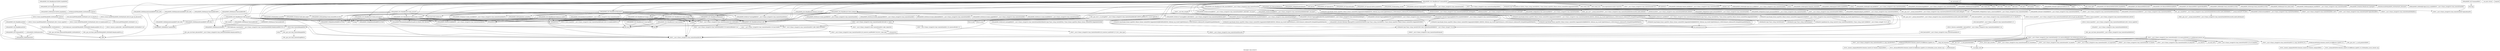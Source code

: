 digraph "Call graph: read_restart.ll" {
	label="Call graph: read_restart.ll";

	Node0x55d7a8149010 [shape=record,label="{_ZN9LAMMPS_NS11ReadRestartC2EPNS_6LAMMPSE}"];
	Node0x55d7a8149010 -> Node0x55d7a82a9650;
	Node0x55d7a80fdbf0 [shape=record,label="{_ZNK9__gnu_cxx17__normal_iteratorIPNSt7__cxx1112basic_stringIcSt11char_traitsIcESaIcEEESt6vectorIS6_SaIS6_EEEdeEv}"];
	Node0x55d7a82a9650 [shape=record,label="{_ZN9LAMMPS_NS7CommandC2EPNS_6LAMMPSE}"];
	Node0x55d7a82a9650 -> Node0x55d7a8294b00;
	Node0x55d7a81880d0 [shape=record,label="{_ZN9LAMMPS_NS11ReadRestart7commandEiPPc}"];
	Node0x55d7a81880d0 -> Node0x55d7a827de00;
	Node0x55d7a81880d0 -> Node0x55d7a825aa60;
	Node0x55d7a81880d0 -> Node0x55d7a808f260;
	Node0x55d7a81880d0 -> Node0x55d7a80dda50;
	Node0x55d7a81880d0 -> Node0x55d7a815e310;
	Node0x55d7a81880d0 -> Node0x55d7a80a6400;
	Node0x55d7a81880d0 -> Node0x55d7a8093ed0;
	Node0x55d7a81880d0 -> Node0x55d7a80dcbe0;
	Node0x55d7a81880d0 -> Node0x55d7a82b2b10;
	Node0x55d7a81880d0 -> Node0x55d7a808fe50;
	Node0x55d7a81880d0 -> Node0x55d7a80dc280;
	Node0x55d7a81880d0 -> Node0x55d7a80db4d0;
	Node0x55d7a81880d0 -> Node0x55d7a80db170;
	Node0x55d7a81880d0 -> Node0x55d7a80d8e80;
	Node0x55d7a81880d0 -> Node0x55d7a8132060;
	Node0x55d7a81880d0 -> Node0x55d7a80d84e0;
	Node0x55d7a81880d0 -> Node0x55d7a80c2720;
	Node0x55d7a81880d0 -> Node0x55d7a80d76b0;
	Node0x55d7a81880d0 -> Node0x55d7a80bff10;
	Node0x55d7a81880d0 -> Node0x55d7a82a6b20;
	Node0x55d7a81880d0 -> Node0x55d7a8091120;
	Node0x55d7a81880d0 -> Node0x55d7a80911a0;
	Node0x55d7a81880d0 -> Node0x55d7a80bf350;
	Node0x55d7a81880d0 -> Node0x55d7a80be4d0;
	Node0x55d7a81880d0 -> Node0x55d7a80d6a70;
	Node0x55d7a81880d0 -> Node0x55d7a80d57e0;
	Node0x55d7a81880d0 -> Node0x55d7a80d4b90;
	Node0x55d7a81880d0 -> Node0x55d7a80d35c0;
	Node0x55d7a81880d0 -> Node0x55d7a80d2cc0;
	Node0x55d7a81880d0 -> Node0x55d7a80d1ca0;
	Node0x55d7a81880d0 -> Node0x55d7a80d8bf0;
	Node0x55d7a81880d0 -> Node0x55d7a80d1200;
	Node0x55d7a81880d0 -> Node0x55d7a808cd90;
	Node0x55d7a81880d0 -> Node0x55d7a80d08a0;
	Node0x55d7a81880d0 -> Node0x55d7a80cf5f0;
	Node0x55d7a81880d0 -> Node0x55d7a808ed10;
	Node0x55d7a81880d0 -> Node0x55d7a808f040;
	Node0x55d7a81880d0 -> Node0x55d7a80cdee0;
	Node0x55d7a81880d0 -> Node0x55d7a808e1b0;
	Node0x55d7a81880d0 -> Node0x55d7a808e210;
	Node0x55d7a81880d0 -> Node0x55d7a80cce30;
	Node0x55d7a81880d0 -> Node0x55d7a80bd880;
	Node0x55d7a81880d0 -> Node0x55d7a80b8ec0;
	Node0x55d7a81880d0 -> Node0x55d7a80cc1b0;
	Node0x55d7a81880d0 -> Node0x55d7a808cf10;
	Node0x55d7a81880d0 -> Node0x55d7a808f1e0;
	Node0x55d7a81880d0 -> Node0x55d7a80cbab0;
	Node0x55d7a81880d0 -> Node0x55d7a809ddb0;
	Node0x55d7a81880d0 -> Node0x55d7a80caa30;
	Node0x55d7a81880d0 -> Node0x55d7a80c66b0;
	Node0x55d7a81880d0 -> Node0x55d7a80c9770;
	Node0x55d7a81880d0 -> Node0x55d7a80a74b0;
	Node0x55d7a81880d0 -> Node0x55d7a80c7880;
	Node0x55d7a81880d0 -> Node0x55d7a80c8c10;
	Node0x55d7a81880d0 -> Node0x55d7a80c4090;
	Node0x55d7a81880d0 -> Node0x55d7a82dc3f0;
	Node0x55d7a81880d0 -> Node0x55d7a80c4ce0;
	Node0x55d7a81880d0 -> Node0x55d7a8148980;
	Node0x55d7a81880d0 -> Node0x55d7a80e8d20;
	Node0x55d7a81880d0 -> Node0x55d7a8166550;
	Node0x55d7a81880d0 -> Node0x55d7a82dc7e0;
	Node0x55d7a81880d0 -> Node0x55d7a80c3990;
	Node0x55d7a81880d0 -> Node0x55d7a80c08d0;
	Node0x55d7a81880d0 -> Node0x55d7a8119410;
	Node0x55d7a81880d0 -> Node0x55d7a80c5e20;
	Node0x55d7a81880d0 -> Node0x55d7a80b9870;
	Node0x55d7a81880d0 -> Node0x55d7a808f550;
	Node0x55d7a81880d0 -> Node0x55d7a80b75f0;
	Node0x55d7a81880d0 -> Node0x55d7a80b6080;
	Node0x55d7a81880d0 -> Node0x55d7a80a7fb0;
	Node0x55d7a81880d0 -> Node0x55d7a80a6580;
	Node0x55d7a81880d0 -> Node0x55d7a80b34c0;
	Node0x55d7a81880d0 -> Node0x55d7a8093fe0;
	Node0x55d7a81880d0 -> Node0x55d7a8093c20;
	Node0x55d7a81880d0 -> Node0x55d7a808df50;
	Node0x55d7a81880d0 -> Node0x55d7a8094140;
	Node0x55d7a81880d0 -> Node0x55d7a808ddd0;
	Node0x55d7a81880d0 -> Node0x55d7a8092400;
	Node0x55d7a81880d0 -> Node0x55d7a8094070;
	Node0x55d7a81880d0 -> Node0x55d7a808d180;
	Node0x55d7a81880d0 -> Node0x55d7a808f0b0;
	Node0x55d7a81880d0 -> Node0x55d7a8093cb0;
	Node0x55d7a81880d0 -> Node0x55d7a804d2d0;
	Node0x55d7a81880d0 -> Node0x55d7a8171f40;
	Node0x55d7a81880d0 -> Node0x55d7a80ed5c0;
	Node0x55d7a81880d0 -> Node0x55d7a8252210;
	Node0x55d7a81880d0 -> Node0x55d7a80e3510;
	Node0x55d7a81880d0 -> Node0x55d7a8224ed0;
	Node0x55d7a81880d0 -> Node0x55d7a8123080;
	Node0x55d7a827de00 [shape=record,label="{_ZNSaIcEC1Ev}"];
	Node0x55d7a80c2720 [shape=record,label="{_ZN3fmt6v9_lmp7vformatB5cxx11ENS0_17basic_string_viewIcEENS0_17basic_format_argsINS0_20basic_format_contextINS0_8appenderEcEEEE}"];
	Node0x55d7a815e310 [shape=record,label="{_ZN9LAMMPS_NS5Error3allERKNSt7__cxx1112basic_stringIcSt11char_traitsIcESaIcEEEiS8_}"];
	Node0x55d7a825aa60 [shape=record,label="{_ZNSt7__cxx1112basic_stringIcSt11char_traitsIcESaIcEEC2IS3_EEPKcRKS3_}"];
	Node0x55d7a825aa60 -> Node0x55d7a80e07b0;
	Node0x55d7a825aa60 -> Node0x55d7a80e36d0;
	Node0x55d7a825aa60 -> Node0x55d7a80be4d0;
	Node0x55d7a825aa60 -> Node0x55d7a80e5e00;
	Node0x55d7a825aa60 -> Node0x55d7a80e7610;
	Node0x55d7a80e7a60 [shape=record,label="{__gxx_personality_v0}"];
	Node0x55d7a80a6400 [shape=record,label="{_ZNSt7__cxx1112basic_stringIcSt11char_traitsIcESaIcEED1Ev}"];
	Node0x55d7a8093ed0 [shape=record,label="{_ZNSaIcED1Ev}"];
	Node0x55d7a808fe50 [shape=record,label="{MPI_Barrier}"];
	Node0x55d7a82b2b10 [shape=record,label="{_ZN9LAMMPS_NS8platform8walltimeEv}"];
	Node0x55d7a82a6b20 [shape=record,label="{MPI_Comm_rank}"];
	Node0x55d7a8091120 [shape=record,label="{MPI_Comm_size}"];
	Node0x55d7a80911a0 [shape=record,label="{strcmp}"];
	Node0x55d7a808cd90 [shape=record,label="{strchr}"];
	Node0x55d7a808ed10 [shape=record,label="{_ZN9LAMMPS_NS11ReadRestart11file_searchERKNSt7__cxx1112basic_stringIcSt11char_traitsIcESaIcEEE}"];
	Node0x55d7a808ed10 -> Node0x55d7a80eec00;
	Node0x55d7a808ed10 -> Node0x55d7a80f0ec0;
	Node0x55d7a808ed10 -> Node0x55d7a80f1f20;
	Node0x55d7a808ed10 -> Node0x55d7a8119410;
	Node0x55d7a808ed10 -> Node0x55d7a80e3510;
	Node0x55d7a808ed10 -> Node0x55d7a80a6400;
	Node0x55d7a808ed10 -> Node0x55d7a827de00;
	Node0x55d7a808ed10 -> Node0x55d7a825aa60;
	Node0x55d7a808ed10 -> Node0x55d7a8109d60;
	Node0x55d7a808ed10 -> Node0x55d7a80c3990;
	Node0x55d7a808ed10 -> Node0x55d7a80c4ce0;
	Node0x55d7a808ed10 -> Node0x55d7a81095c0;
	Node0x55d7a808ed10 -> Node0x55d7a8093ed0;
	Node0x55d7a808ed10 -> Node0x55d7a80fac60;
	Node0x55d7a808ed10 -> Node0x55d7a8108410;
	Node0x55d7a808ed10 -> Node0x55d7a8106df0;
	Node0x55d7a808ed10 -> Node0x55d7a82eea60;
	Node0x55d7a808ed10 -> Node0x55d7a82dc7e0;
	Node0x55d7a808ed10 -> Node0x55d7a8104270;
	Node0x55d7a808ed10 -> Node0x55d7a81002a0;
	Node0x55d7a808ed10 -> Node0x55d7a80fe370;
	Node0x55d7a808ed10 -> Node0x55d7a80f2cb0;
	Node0x55d7a808ed10 -> Node0x55d7a80fdbf0;
	Node0x55d7a808ed10 -> Node0x55d7a80fa660;
	Node0x55d7a808ed10 -> Node0x55d7a80f8e50;
	Node0x55d7a808ed10 -> Node0x55d7a80f5730;
	Node0x55d7a808ed10 -> Node0x55d7a80f4d40;
	Node0x55d7a80fa660 [shape=record,label="{_ZN9__gnu_cxxneIPNSt7__cxx1112basic_stringIcSt11char_traitsIcESaIcEEESt6vectorIS6_SaIS6_EEEEbRKNS_17__normal_iteratorIT_T0_EESG_}"];
	Node0x55d7a80fa660 -> Node0x55d7a815b890;
	Node0x55d7a808e1b0 [shape=record,label="{_ZNKSt7__cxx1112basic_stringIcSt11char_traitsIcESaIcEE4sizeEv}"];
	Node0x55d7a808e210 [shape=record,label="{_ZN9LAMMPS_NS5utils6strdupERKNSt7__cxx1112basic_stringIcSt11char_traitsIcESaIcEEE}"];
	Node0x55d7a808cf10 [shape=record,label="{MPI_Bcast}"];
	Node0x55d7a808f1e0 [shape=record,label="{_Znam}"];
	Node0x55d7a82dc3f0 [shape=record,label="{strstr}"];
	Node0x55d7a808f040 [shape=record,label="{_Znwm}"];
	Node0x55d7a808f550 [shape=record,label="{_ZN9LAMMPS_NS12RestartMPIIOC2EPNS_6LAMMPSE}"];
	Node0x55d7a808f260 [shape=record,label="{_ZdlPv}"];
	Node0x55d7a8132060 [shape=record,label="{_ZN9LAMMPS_NS5utils7logmesgEPNS_6LAMMPSERKNSt7__cxx1112basic_stringIcSt11char_traitsIcESaIcEEE}"];
	Node0x55d7a80e3510 [shape=record,label="{_ZNSt7__cxx1112basic_stringIcSt11char_traitsIcESaIcEE7replaceEmmPKc}"];
	Node0x55d7a8119410 [shape=record,label="{_ZNKSt7__cxx1112basic_stringIcSt11char_traitsIcESaIcEE4findEcm}"];
	Node0x55d7a8166550 [shape=record,label="{fopen}"];
	Node0x55d7a82dc7e0 [shape=record,label="{_ZNKSt7__cxx1112basic_stringIcSt11char_traitsIcESaIcEE5c_strEv}"];
	Node0x55d7a8148980 [shape=record,label="{_ZN9LAMMPS_NS5Error3oneIJRNSt7__cxx1112basic_stringIcSt11char_traitsIcESaIcEEES7_EEEvRKS7_iSA_DpOT_}"];
	Node0x55d7a8148980 -> Node0x55d7a8111590;
	Node0x55d7a8148980 -> Node0x55d7a81133c0;
	Node0x55d7a8148980 -> Node0x55d7a81140d0;
	Node0x55d7a80e8d20 [shape=record,label="{_ZN9LAMMPS_NS5utils11getsyserrorB5cxx11Ev}"];
	Node0x55d7a8123080 [shape=record,label="{_ZN9LAMMPS_NS11ReadRestart12magic_stringEv}"];
	Node0x55d7a8123080 -> Node0x55d7a808f1e0;
	Node0x55d7a8123080 -> Node0x55d7a8116950;
	Node0x55d7a8123080 -> Node0x55d7a808cf10;
	Node0x55d7a8123080 -> Node0x55d7a827de00;
	Node0x55d7a8123080 -> Node0x55d7a825aa60;
	Node0x55d7a8123080 -> Node0x55d7a80cc1b0;
	Node0x55d7a8123080 -> Node0x55d7a8093ed0;
	Node0x55d7a8123080 -> Node0x55d7a815e310;
	Node0x55d7a8123080 -> Node0x55d7a80a6400;
	Node0x55d7a8123080 -> Node0x55d7a80911a0;
	Node0x55d7a8224ed0 [shape=record,label="{_ZN9LAMMPS_NS11ReadRestart6endianEv}"];
	Node0x55d7a8224ed0 -> Node0x55d7a80b75f0;
	Node0x55d7a8224ed0 -> Node0x55d7a827de00;
	Node0x55d7a8224ed0 -> Node0x55d7a825aa60;
	Node0x55d7a8224ed0 -> Node0x55d7a8093ed0;
	Node0x55d7a8224ed0 -> Node0x55d7a80a6400;
	Node0x55d7a8224ed0 -> Node0x55d7a815e310;
	Node0x55d7a8252210 [shape=record,label="{_ZN9LAMMPS_NS11ReadRestart15format_revisionEv}"];
	Node0x55d7a8252210 -> Node0x55d7a80b75f0;
	Node0x55d7a80ed5c0 [shape=record,label="{_ZN9LAMMPS_NS11ReadRestart15check_eof_magicEv}"];
	Node0x55d7a80ed5c0 -> Node0x55d7a808f1e0;
	Node0x55d7a80ed5c0 -> Node0x55d7a8118170;
	Node0x55d7a80ed5c0 -> Node0x55d7a811d4f0;
	Node0x55d7a80ed5c0 -> Node0x55d7a80cc1b0;
	Node0x55d7a80ed5c0 -> Node0x55d7a8093ed0;
	Node0x55d7a80ed5c0 -> Node0x55d7a80c4090;
	Node0x55d7a80ed5c0 -> Node0x55d7a80a6400;
	Node0x55d7a80ed5c0 -> Node0x55d7a808cf10;
	Node0x55d7a80ed5c0 -> Node0x55d7a80911a0;
	Node0x55d7a80ed5c0 -> Node0x55d7a827de00;
	Node0x55d7a80ed5c0 -> Node0x55d7a825aa60;
	Node0x55d7a80ed5c0 -> Node0x55d7a815e310;
	Node0x55d7a8171f40 [shape=record,label="{_ZNK9LAMMPS_NS6Modify16get_fix_by_styleERKNSt7__cxx1112basic_stringIcSt11char_traitsIcESaIcEEE}"];
	Node0x55d7a804d2d0 [shape=record,label="{_ZNKSt6vectorIPN9LAMMPS_NS3FixESaIS2_EE4sizeEv}"];
	Node0x55d7a8093cb0 [shape=record,label="{_ZNSt6vectorIPN9LAMMPS_NS3FixESaIS2_EED2Ev}"];
	Node0x55d7a8093cb0 -> Node0x55d7a811f310;
	Node0x55d7a8093cb0 -> Node0x55d7a81217e0;
	Node0x55d7a8093cb0 -> Node0x55d7a8122110;
	Node0x55d7a8093cb0 -> Node0x55d7a8122e20;
	Node0x55d7a808f0b0 [shape=record,label="{_ZN9LAMMPS_NS5Error7warningERKNSt7__cxx1112basic_stringIcSt11char_traitsIcESaIcEEEiS8_}"];
	Node0x55d7a808d180 [shape=record,label="{_ZN9LAMMPS_NS11ReadRestart6headerEv}"];
	Node0x55d7a808d180 -> Node0x55d7a80b75f0;
	Node0x55d7a808d180 -> Node0x55d7a8123e50;
	Node0x55d7a808d180 -> Node0x55d7a827de00;
	Node0x55d7a808d180 -> Node0x55d7a825aa60;
	Node0x55d7a808d180 -> Node0x55d7a8126440;
	Node0x55d7a808d180 -> Node0x55d7a80a6400;
	Node0x55d7a808d180 -> Node0x55d7a8093ed0;
	Node0x55d7a808d180 -> Node0x55d7a815e310;
	Node0x55d7a808d180 -> Node0x55d7a812e5b0;
	Node0x55d7a808d180 -> Node0x55d7a8126fa0;
	Node0x55d7a808d180 -> Node0x55d7a8128670;
	Node0x55d7a808d180 -> Node0x55d7a80b9870;
	Node0x55d7a808d180 -> Node0x55d7a80cc1b0;
	Node0x55d7a808d180 -> Node0x55d7a812dac0;
	Node0x55d7a808d180 -> Node0x55d7a812c810;
	Node0x55d7a808d180 -> Node0x55d7a808f1e0;
	Node0x55d7a808d180 -> Node0x55d7a812bba0;
	Node0x55d7a808d180 -> Node0x55d7a808f0b0;
	Node0x55d7a808d180 -> Node0x55d7a812a840;
	Node0x55d7a808d180 -> Node0x55d7a8129fb0;
	Node0x55d7a808d180 -> Node0x55d7a8127dc0;
	Node0x55d7a808d180 -> Node0x55d7a80911a0;
	Node0x55d7a8094070 [shape=record,label="{_ZN9LAMMPS_NS4Atom19deallocate_topologyEv}"];
	Node0x55d7a8092400 [shape=record,label="{_ZN9LAMMPS_NS6Domain9print_boxERKNSt7__cxx1112basic_stringIcSt11char_traitsIcESaIcEEE}"];
	Node0x55d7a808ddd0 [shape=record,label="{_ZN9LAMMPS_NS6Domain15set_initial_boxEi}"];
	Node0x55d7a8094140 [shape=record,label="{_ZN9LAMMPS_NS5Group12read_restartEP8_IO_FILE}"];
	Node0x55d7a808df50 [shape=record,label="{_ZN9LAMMPS_NS11ReadRestart11type_arraysEv}"];
	Node0x55d7a808df50 -> Node0x55d7a80b75f0;
	Node0x55d7a808df50 -> Node0x55d7a8093ed0;
	Node0x55d7a808df50 -> Node0x55d7a812bba0;
	Node0x55d7a808df50 -> Node0x55d7a808f1e0;
	Node0x55d7a808df50 -> Node0x55d7a80b9870;
	Node0x55d7a808df50 -> Node0x55d7a8130bd0;
	Node0x55d7a808df50 -> Node0x55d7a80cc1b0;
	Node0x55d7a808df50 -> Node0x55d7a80a6400;
	Node0x55d7a808df50 -> Node0x55d7a8132ea0;
	Node0x55d7a808df50 -> Node0x55d7a81337d0;
	Node0x55d7a808df50 -> Node0x55d7a827de00;
	Node0x55d7a808df50 -> Node0x55d7a825aa60;
	Node0x55d7a808df50 -> Node0x55d7a815e310;
	Node0x55d7a8093c20 [shape=record,label="{_ZN9LAMMPS_NS11ReadRestart12force_fieldsEv}"];
	Node0x55d7a8093c20 -> Node0x55d7a80b75f0;
	Node0x55d7a8093c20 -> Node0x55d7a8123e50;
	Node0x55d7a8093c20 -> Node0x55d7a827de00;
	Node0x55d7a8093c20 -> Node0x55d7a825aa60;
	Node0x55d7a8093c20 -> Node0x55d7a8135f20;
	Node0x55d7a8093c20 -> Node0x55d7a80a6400;
	Node0x55d7a8093c20 -> Node0x55d7a8093ed0;
	Node0x55d7a8093c20 -> Node0x55d7a80cc1b0;
	Node0x55d7a8093c20 -> Node0x55d7a815e310;
	Node0x55d7a8093c20 -> Node0x55d7a812dac0;
	Node0x55d7a8093c20 -> Node0x55d7a813bff0;
	Node0x55d7a8093c20 -> Node0x55d7a813afe0;
	Node0x55d7a8093c20 -> Node0x55d7a8138f40;
	Node0x55d7a8093c20 -> Node0x55d7a8137ac0;
	Node0x55d7a8093fe0 [shape=record,label="{_ZN9LAMMPS_NS6Modify12read_restartEP8_IO_FILE}"];
	Node0x55d7a80d8bf0 [shape=record,label="{_ZN9LAMMPS_NS6Memory6createIdEEPPT_RS4_iiPKc}"];
	Node0x55d7a80d8bf0 -> Node0x55d7a813d020;
	Node0x55d7a80b34c0 [shape=record,label="{_ZN9LAMMPS_NS11ReadRestart11file_layoutEv}"];
	Node0x55d7a80b34c0 -> Node0x55d7a80b75f0;
	Node0x55d7a80b34c0 -> Node0x55d7a808cf10;
	Node0x55d7a80b34c0 -> Node0x55d7a827de00;
	Node0x55d7a80b34c0 -> Node0x55d7a825aa60;
	Node0x55d7a80b34c0 -> Node0x55d7a8118170;
	Node0x55d7a80b34c0 -> Node0x55d7a8142230;
	Node0x55d7a80b34c0 -> Node0x55d7a815e310;
	Node0x55d7a80b34c0 -> Node0x55d7a80a6400;
	Node0x55d7a80b34c0 -> Node0x55d7a8093ed0;
	Node0x55d7a80b34c0 -> Node0x55d7a813fcd0;
	Node0x55d7a80b34c0 -> Node0x55d7a8141590;
	Node0x55d7a80b34c0 -> Node0x55d7a80c4090;
	Node0x55d7a80b34c0 -> Node0x55d7a813f1c0;
	Node0x55d7a80b34c0 -> Node0x55d7a813df40;
	Node0x55d7a809ddb0 [shape=record,label="{fclose}"];
	Node0x55d7a80a6580 [shape=record,label="{_ZN9LAMMPS_NS12RestartMPIIO11openForReadEPKc}"];
	Node0x55d7a80a74b0 [shape=record,label="{_ZN9LAMMPS_NS6Memory6createIdEEPT_RS3_iPKc}"];
	Node0x55d7a80a74b0 -> Node0x55d7a813d020;
	Node0x55d7a80a7fb0 [shape=record,label="{_ZN9LAMMPS_NS12RestartMPIIO4readExlPd}"];
	Node0x55d7a80b6080 [shape=record,label="{_ZN9LAMMPS_NS12RestartMPIIO5closeEv}"];
	Node0x55d7a80b75f0 [shape=record,label="{_ZN9LAMMPS_NS11ReadRestart8read_intEv}"];
	Node0x55d7a80b75f0 -> Node0x55d7a8116950;
	Node0x55d7a80b75f0 -> Node0x55d7a808cf10;
	Node0x55d7a80b8ec0 [shape=record,label="{_ZN9LAMMPS_NS6Memory7destroyIdEEvRPT_}"];
	Node0x55d7a80b8ec0 -> Node0x55d7a8142e50;
	Node0x55d7a80b9870 [shape=record,label="{_ZN9LAMMPS_NS11ReadRestart15read_double_vecEiPd}"];
	Node0x55d7a80b9870 -> Node0x55d7a827de00;
	Node0x55d7a80b9870 -> Node0x55d7a825aa60;
	Node0x55d7a80b9870 -> Node0x55d7a808cf10;
	Node0x55d7a80b9870 -> Node0x55d7a80c4090;
	Node0x55d7a80b9870 -> Node0x55d7a815e310;
	Node0x55d7a80b9870 -> Node0x55d7a80a6400;
	Node0x55d7a80b9870 -> Node0x55d7a8093ed0;
	Node0x55d7a80bd880 [shape=record,label="{_ZN9LAMMPS_NS6Domain5remapEPdRi}"];
	Node0x55d7a80c3990 [shape=record,label="{_ZNSt7__cxx1112basic_stringIcSt11char_traitsIcESaIcEE7replaceEmmRKS4_}"];
	Node0x55d7a80c4090 [shape=record,label="{_ZN9LAMMPS_NS5utils6sfreadEPKciPvmmP8_IO_FILES2_PNS_5ErrorE}"];
	Node0x55d7a80c4ce0 [shape=record,label="{_ZN9LAMMPS_NS5Error3oneERKNSt7__cxx1112basic_stringIcSt11char_traitsIcESaIcEEEiS8_}"];
	Node0x55d7a80c5e20 [shape=record,label="{MPI_Comm_split}"];
	Node0x55d7a80c66b0 [shape=record,label="{MPI_Send}"];
	Node0x55d7a80c7880 [shape=record,label="{MPI_Recv}"];
	Node0x55d7a80c8c10 [shape=record,label="{MPI_Rsend}"];
	Node0x55d7a80c9770 [shape=record,label="{MPI_Irecv}"];
	Node0x55d7a80caa30 [shape=record,label="{MPI_Wait}"];
	Node0x55d7a80cbab0 [shape=record,label="{MPI_Comm_free}"];
	Node0x55d7a80cc1b0 [shape=record,label="{_ZdaPv}"];
	Node0x55d7a80cdee0 [shape=record,label="{_ZN9LAMMPS_NS6Modify7add_fixERKNSt7__cxx1112basic_stringIcSt11char_traitsIcESaIcEEEi}"];
	Node0x55d7a80cf5f0 [shape=record,label="{_ZN9LAMMPS_NS9IrregularC1EPNS_6LAMMPSE}"];
	Node0x55d7a80d08a0 [shape=record,label="{_ZN9LAMMPS_NS9Irregular13migrate_atomsEiiPi}"];
	Node0x55d7a80d1200 [shape=record,label="{_ZN9LAMMPS_NS6Memory7destroyIdEEvRPPT_}"];
	Node0x55d7a80d1200 -> Node0x55d7a8142e50;
	Node0x55d7a80d1ca0 [shape=record,label="{_ZNK9LAMMPS_NS6Modify13get_fix_by_idERKNSt7__cxx1112basic_stringIcSt11char_traitsIcESaIcEEE}"];
	Node0x55d7a80d2cc0 [shape=record,label="{__dynamic_cast}"];
	Node0x55d7a80d35c0 [shape=record,label="{_ZN9LAMMPS_NS6Modify10delete_fixERKNSt7__cxx1112basic_stringIcSt11char_traitsIcESaIcEEE}"];
	Node0x55d7a80d4b90 [shape=record,label="{MPI_Allreduce}"];
	Node0x55d7a80d57e0 [shape=record,label="{_ZN9LAMMPS_NS5utils7logmesgIJRlEEEvPNS_6LAMMPSERKNSt7__cxx1112basic_stringIcSt11char_traitsIcESaIcEEEDpOT_}"];
	Node0x55d7a80d57e0 -> Node0x55d7a8111590;
	Node0x55d7a80d57e0 -> Node0x55d7a80d76b0;
	Node0x55d7a80d57e0 -> Node0x55d7a814f470;
	Node0x55d7a80d6a70 [shape=record,label="{_ZNSt7__cxx1112basic_stringIcSt11char_traitsIcESaIcEEC1Ev}"];
	Node0x55d7a80d84e0 [shape=record,label="{_ZNSt7__cxx1112basic_stringIcSt11char_traitsIcESaIcEEpLERKS4_}"];
	Node0x55d7a80d8e80 [shape=record,label="{_ZN9LAMMPS_NS4Atom9tag_checkEv}"];
	Node0x55d7a80db170 [shape=record,label="{_ZN9LAMMPS_NS7SpecialC1EPNS_6LAMMPSE}"];
	Node0x55d7a80db4d0 [shape=record,label="{_ZN9LAMMPS_NS7Special5buildEv}"];
	Node0x55d7a80dc280 [shape=record,label="{_ZN9LAMMPS_NS7SpecialD1Ev}"];
	Node0x55d7a80dcbe0 [shape=record,label="{_ZN9LAMMPS_NS5utils7logmesgIJdEEEvPNS_6LAMMPSERKNSt7__cxx1112basic_stringIcSt11char_traitsIcESaIcEEEDpOT_}"];
	Node0x55d7a80dcbe0 -> Node0x55d7a8111590;
	Node0x55d7a80dcbe0 -> Node0x55d7a81554f0;
	Node0x55d7a80dcbe0 -> Node0x55d7a814f470;
	Node0x55d7a80dda50 [shape=record,label="{_ZN9LAMMPS_NS12RestartMPIIOD2Ev}"];
	Node0x55d7a80eec00 [shape=record,label="{_ZN9LAMMPS_NS8platform12path_dirnameERKNSt7__cxx1112basic_stringIcSt11char_traitsIcESaIcEEE}"];
	Node0x55d7a80f0ec0 [shape=record,label="{_ZN9LAMMPS_NS8platform13path_basenameERKNSt7__cxx1112basic_stringIcSt11char_traitsIcESaIcEEE}"];
	Node0x55d7a80f1f20 [shape=record,label="{_ZNSt7__cxx1112basic_stringIcSt11char_traitsIcESaIcEEC1ERKS4_}"];
	Node0x55d7a82eea60 [shape=record,label="{_ZN9LAMMPS_NS8platform17path_is_directoryERKNSt7__cxx1112basic_stringIcSt11char_traitsIcESaIcEEE}"];
	Node0x55d7a80f2cb0 [shape=record,label="{_ZN9LAMMPS_NS5Error3oneIJRNSt7__cxx1112basic_stringIcSt11char_traitsIcESaIcEEEEEEvRKS7_iSA_DpOT_}"];
	Node0x55d7a80f2cb0 -> Node0x55d7a8111590;
	Node0x55d7a80f2cb0 -> Node0x55d7a81586a0;
	Node0x55d7a80f2cb0 -> Node0x55d7a81140d0;
	Node0x55d7a80f4d40 [shape=record,label="{_ZN9LAMMPS_NS8platform14list_directoryERKNSt7__cxx1112basic_stringIcSt11char_traitsIcESaIcEEE}"];
	Node0x55d7a80f5730 [shape=record,label="{_ZNSt6vectorINSt7__cxx1112basic_stringIcSt11char_traitsIcESaIcEEESaIS5_EE5beginEv}"];
	Node0x55d7a80f5730 -> Node0x55d7a8159490;
	Node0x55d7a80f8e50 [shape=record,label="{_ZNSt6vectorINSt7__cxx1112basic_stringIcSt11char_traitsIcESaIcEEESaIS5_EE3endEv}"];
	Node0x55d7a80f8e50 -> Node0x55d7a8159490;
	Node0x55d7a80fe370 [shape=record,label="{_ZN9LAMMPS_NS5utils8strmatchERKNSt7__cxx1112basic_stringIcSt11char_traitsIcESaIcEEES8_}"];
	Node0x55d7a8106df0 [shape=record,label="{atol}"];
	Node0x55d7a8104270 [shape=record,label="{_ZN9LAMMPS_NS5utils7strfindERKNSt7__cxx1112basic_stringIcSt11char_traitsIcESaIcEEES8_}"];
	Node0x55d7a81002a0 [shape=record,label="{_ZNKSt7__cxx1112basic_stringIcSt11char_traitsIcESaIcEE6substrEmm}"];
	Node0x55d7a8108410 [shape=record,label="{_ZN9__gnu_cxx17__normal_iteratorIPNSt7__cxx1112basic_stringIcSt11char_traitsIcESaIcEEESt6vectorIS6_SaIS6_EEEppEv}"];
	Node0x55d7a80fac60 [shape=record,label="{_ZNSt6vectorINSt7__cxx1112basic_stringIcSt11char_traitsIcESaIcEEESaIS5_EED2Ev}"];
	Node0x55d7a80fac60 -> Node0x55d7a815eda0;
	Node0x55d7a80fac60 -> Node0x55d7a81607e0;
	Node0x55d7a80fac60 -> Node0x55d7a8161a10;
	Node0x55d7a80fac60 -> Node0x55d7a8122e20;
	Node0x55d7a81095c0 [shape=record,label="{_ZNSt7__cxx119to_stringEl}"];
	Node0x55d7a81095c0 -> Node0x55d7a8162750;
	Node0x55d7a8109d60 [shape=record,label="{_ZN9LAMMPS_NS8platform9path_joinERKNSt7__cxx1112basic_stringIcSt11char_traitsIcESaIcEEES8_}"];
	Node0x55d7a8162750 [shape=record,label="{_ZN9__gnu_cxx12__to_xstringINSt7__cxx1112basic_stringIcSt11char_traitsIcESaIcEEEcEET_PFiPT0_mPKS8_P13__va_list_tagEmSB_z}"];
	Node0x55d7a8162750 -> Node0x55d7a8188400;
	Node0x55d7a8162750 -> Node0x55d7a8189ed0;
	Node0x55d7a8162750 -> Node0x55d7a827de00;
	Node0x55d7a8162750 -> Node0x55d7a818aae0;
	Node0x55d7a8162750 -> Node0x55d7a8093ed0;
	Node0x55d7a8123e50 [shape=record,label="{_ZN9LAMMPS_NS11ReadRestart11read_stringEv}"];
	Node0x55d7a8123e50 -> Node0x55d7a80b75f0;
	Node0x55d7a8123e50 -> Node0x55d7a827de00;
	Node0x55d7a8123e50 -> Node0x55d7a825aa60;
	Node0x55d7a8123e50 -> Node0x55d7a808cf10;
	Node0x55d7a8123e50 -> Node0x55d7a80c4090;
	Node0x55d7a8123e50 -> Node0x55d7a815e310;
	Node0x55d7a8123e50 -> Node0x55d7a80a6400;
	Node0x55d7a8123e50 -> Node0x55d7a8093ed0;
	Node0x55d7a8123e50 -> Node0x55d7a808f1e0;
	Node0x55d7a8126440 [shape=record,label="{_ZN9LAMMPS_NS5utils8date2numERKNSt7__cxx1112basic_stringIcSt11char_traitsIcESaIcEEE}"];
	Node0x55d7a8126fa0 [shape=record,label="{_ZN9LAMMPS_NS5utils7logmesgIJRPcRPKcEEEvPNS_6LAMMPSERKNSt7__cxx1112basic_stringIcSt11char_traitsIcESaIcEEEDpOT_}"];
	Node0x55d7a8126fa0 -> Node0x55d7a8111590;
	Node0x55d7a8126fa0 -> Node0x55d7a8165470;
	Node0x55d7a8126fa0 -> Node0x55d7a814f470;
	Node0x55d7a8127dc0 [shape=record,label="{_ZN9LAMMPS_NS6Update9set_unitsEPKc}"];
	Node0x55d7a8128670 [shape=record,label="{_ZN9LAMMPS_NS11ReadRestart11read_bigintEv}"];
	Node0x55d7a8128670 -> Node0x55d7a8116950;
	Node0x55d7a8128670 -> Node0x55d7a808cf10;
	Node0x55d7a8129fb0 [shape=record,label="{_ZN9LAMMPS_NS5Error7warningIJRiS2_EEEvRKNSt7__cxx1112basic_stringIcSt11char_traitsIcESaIcEEEiSA_DpOT_}"];
	Node0x55d7a8129fb0 -> Node0x55d7a8111590;
	Node0x55d7a8129fb0 -> Node0x55d7a80cce30;
	Node0x55d7a8129fb0 -> Node0x55d7a813af70;
	Node0x55d7a812a840 [shape=record,label="{_ZN9LAMMPS_NS11ReadRestart12read_int_vecEiPi}"];
	Node0x55d7a812a840 -> Node0x55d7a827de00;
	Node0x55d7a812a840 -> Node0x55d7a825aa60;
	Node0x55d7a812a840 -> Node0x55d7a808cf10;
	Node0x55d7a812a840 -> Node0x55d7a80c4090;
	Node0x55d7a812a840 -> Node0x55d7a815e310;
	Node0x55d7a812a840 -> Node0x55d7a80a6400;
	Node0x55d7a812a840 -> Node0x55d7a8093ed0;
	Node0x55d7a812bba0 [shape=record,label="{llvm.umul.with.overflow.i64}"];
	Node0x55d7a812c810 [shape=record,label="{_ZN9LAMMPS_NS4Atom11create_avecERKNSt7__cxx1112basic_stringIcSt11char_traitsIcESaIcEEEiPPci}"];
	Node0x55d7a812dac0 [shape=record,label="{_ZN9LAMMPS_NS5utils7logmesgIJRPcEEEvPNS_6LAMMPSERKNSt7__cxx1112basic_stringIcSt11char_traitsIcESaIcEEEDpOT_}"];
	Node0x55d7a812dac0 -> Node0x55d7a8111590;
	Node0x55d7a812dac0 -> Node0x55d7a82f5700;
	Node0x55d7a812dac0 -> Node0x55d7a814f470;
	Node0x55d7a812e5b0 [shape=record,label="{_ZN9LAMMPS_NS11ReadRestart11read_doubleEv}"];
	Node0x55d7a812e5b0 -> Node0x55d7a8116950;
	Node0x55d7a812e5b0 -> Node0x55d7a808cf10;
	Node0x55d7a8130bd0 [shape=record,label="{_ZN9LAMMPS_NS4Atom8set_massEPd}"];
	Node0x55d7a8132ea0 [shape=record,label="{_ZN9LAMMPS_NS4Atom13add_label_mapEv}"];
	Node0x55d7a81337d0 [shape=record,label="{_ZN9LAMMPS_NS8LabelMap12read_restartEP8_IO_FILE}"];
	Node0x55d7a8135f20 [shape=record,label="{_ZN9LAMMPS_NS5Force11create_pairERKNSt7__cxx1112basic_stringIcSt11char_traitsIcESaIcEEEi}"];
	Node0x55d7a8137ac0 [shape=record,label="{_ZN9LAMMPS_NS5Force11create_bondERKNSt7__cxx1112basic_stringIcSt11char_traitsIcESaIcEEEi}"];
	Node0x55d7a8138f40 [shape=record,label="{_ZN9LAMMPS_NS5Force12create_angleERKNSt7__cxx1112basic_stringIcSt11char_traitsIcESaIcEEEi}"];
	Node0x55d7a813afe0 [shape=record,label="{_ZN9LAMMPS_NS5Force15create_dihedralERKNSt7__cxx1112basic_stringIcSt11char_traitsIcESaIcEEEi}"];
	Node0x55d7a813bff0 [shape=record,label="{_ZN9LAMMPS_NS5Force15create_improperERKNSt7__cxx1112basic_stringIcSt11char_traitsIcESaIcEEEi}"];
	Node0x55d7a813df40 [shape=record,label="{_ZN9LAMMPS_NS6Memory6createIlEEPT_RS3_iPKc}"];
	Node0x55d7a813df40 -> Node0x55d7a813d020;
	Node0x55d7a813f1c0 [shape=record,label="{_ZN9LAMMPS_NS6Memory6createIiEEPT_RS3_iPKc}"];
	Node0x55d7a813f1c0 -> Node0x55d7a813d020;
	Node0x55d7a8141590 [shape=record,label="{_ZN9LAMMPS_NS6Memory7destroyIiEEvRPT_}"];
	Node0x55d7a8141590 -> Node0x55d7a8142e50;
	Node0x55d7a813fcd0 [shape=record,label="{MPI_Scatter}"];
	Node0x55d7a8142230 [shape=record,label="{_ZN9LAMMPS_NS6Memory7destroyIlEEvRPT_}"];
	Node0x55d7a8142230 -> Node0x55d7a8142e50;
	Node0x55d7a8118170 [shape=record,label="{_ZN9LAMMPS_NS8platform5ftellEP8_IO_FILE}"];
	Node0x55d7a8116950 [shape=record,label="{fread}"];
	Node0x55d7a811d4f0 [shape=record,label="{_ZN9LAMMPS_NS8platform5fseekEP8_IO_FILEl}"];
	Node0x55d7a8172090 [shape=record,label="{_ZN9LAMMPS_NS11ReadRestartD2Ev}"];
	Node0x55d7a8172090 -> Node0x55d7a817e8d0;
	Node0x55d7a817ffc0 [shape=record,label="{_ZN9LAMMPS_NS11ReadRestartD0Ev}"];
	Node0x55d7a817ffc0 -> Node0x55d7a8172090;
	Node0x55d7a817ffc0 -> Node0x55d7a808f260;
	Node0x55d7a8294b00 [shape=record,label="{_ZN9LAMMPS_NS8PointersC2EPNS_6LAMMPSE}"];
	Node0x55d7a817e8d0 [shape=record,label="{_ZN9LAMMPS_NS7CommandD2Ev}"];
	Node0x55d7a817e8d0 -> Node0x55d7a8183170;
	Node0x55d7a81846b0 [shape=record,label="{_ZN9LAMMPS_NS7CommandD0Ev}"];
	Node0x55d7a81846b0 -> Node0x55d7a8185000;
	Node0x55d7a8186d50 [shape=record,label="{__cxa_pure_virtual}"];
	Node0x55d7a8183170 [shape=record,label="{_ZN9LAMMPS_NS8PointersD2Ev}"];
	Node0x55d7a81876c0 [shape=record,label="{_ZN9LAMMPS_NS8PointersD0Ev}"];
	Node0x55d7a81876c0 -> Node0x55d7a8183170;
	Node0x55d7a81876c0 -> Node0x55d7a808f260;
	Node0x55d7a8185000 [shape=record,label="{llvm.trap}"];
	Node0x55d7a818b960 [shape=record,label="{vsnprintf}"];
	Node0x55d7a8188400 [shape=record,label="{llvm.va_start}"];
	Node0x55d7a8189ed0 [shape=record,label="{llvm.va_end}"];
	Node0x55d7a818aae0 [shape=record,label="{_ZNSt7__cxx1112basic_stringIcSt11char_traitsIcESaIcEEC2IPcvEET_S7_RKS3_}"];
	Node0x55d7a818aae0 -> Node0x55d7a80e07b0;
	Node0x55d7a818aae0 -> Node0x55d7a80e36d0;
	Node0x55d7a818aae0 -> Node0x55d7a818db50;
	Node0x55d7a818aae0 -> Node0x55d7a80e7610;
	Node0x55d7a80e07b0 [shape=record,label="{_ZNSt7__cxx1112basic_stringIcSt11char_traitsIcESaIcEE13_M_local_dataEv}"];
	Node0x55d7a80e36d0 [shape=record,label="{_ZNSt7__cxx1112basic_stringIcSt11char_traitsIcESaIcEE12_Alloc_hiderC1EPcRKS3_}"];
	Node0x55d7a818db50 [shape=record,label="{_ZNSt7__cxx1112basic_stringIcSt11char_traitsIcESaIcEE12_M_constructIPcEEvT_S7_}"];
	Node0x55d7a818db50 -> Node0x55d7a818fb00;
	Node0x55d7a80e7610 [shape=record,label="{_ZNSt7__cxx1112basic_stringIcSt11char_traitsIcESaIcEE12_Alloc_hiderD2Ev}"];
	Node0x55d7a80e7610 -> Node0x55d7a80a68d0;
	Node0x55d7a818fb00 [shape=record,label="{_ZNSt7__cxx1112basic_stringIcSt11char_traitsIcESaIcEE16_M_construct_auxIPcEEvT_S7_St12__false_type}"];
	Node0x55d7a818fb00 -> Node0x55d7a8191080;
	Node0x55d7a8191080 [shape=record,label="{_ZNSt7__cxx1112basic_stringIcSt11char_traitsIcESaIcEE12_M_constructIPcEEvT_S7_St20forward_iterator_tag}"];
	Node0x55d7a8191080 -> Node0x55d7a81924f0;
	Node0x55d7a8191080 -> Node0x55d7a8193730;
	Node0x55d7a8191080 -> Node0x55d7a8194880;
	Node0x55d7a8191080 -> Node0x55d7a81951e0;
	Node0x55d7a8191080 -> Node0x55d7a8195cc0;
	Node0x55d7a8191080 -> Node0x55d7a8196b40;
	Node0x55d7a8191080 -> Node0x55d7a81976c0;
	Node0x55d7a8191080 -> Node0x55d7a8198140;
	Node0x55d7a8191080 -> Node0x55d7a80d6310;
	Node0x55d7a8191080 -> Node0x55d7a82e9460;
	Node0x55d7a8191080 -> Node0x55d7a82e94e0;
	Node0x55d7a8191080 -> Node0x55d7a82e9560;
	Node0x55d7a8191080 -> Node0x55d7a82e95e0;
	Node0x55d7a8191080 -> Node0x55d7a8122e20;
	Node0x55d7a81924f0 [shape=record,label="{_ZN9__gnu_cxx17__is_null_pointerIcEEbPT_}"];
	Node0x55d7a8193730 [shape=record,label="{_ZSt19__throw_logic_errorPKc}"];
	Node0x55d7a8194880 [shape=record,label="{_ZSt8distanceIPcENSt15iterator_traitsIT_E15difference_typeES2_S2_}"];
	Node0x55d7a8194880 -> Node0x55d7a82e9660;
	Node0x55d7a8194880 -> Node0x55d7a82e9710;
	Node0x55d7a8195cc0 [shape=record,label="{_ZNSt7__cxx1112basic_stringIcSt11char_traitsIcESaIcEE7_M_dataEPc}"];
	Node0x55d7a81951e0 [shape=record,label="{_ZNSt7__cxx1112basic_stringIcSt11char_traitsIcESaIcEE9_M_createERmm}"];
	Node0x55d7a8196b40 [shape=record,label="{_ZNSt7__cxx1112basic_stringIcSt11char_traitsIcESaIcEE11_M_capacityEm}"];
	Node0x55d7a8198140 [shape=record,label="{_ZNSt7__cxx1112basic_stringIcSt11char_traitsIcESaIcEE13_S_copy_charsEPcS5_S5_}"];
	Node0x55d7a81976c0 [shape=record,label="{_ZNKSt7__cxx1112basic_stringIcSt11char_traitsIcESaIcEE7_M_dataEv}"];
	Node0x55d7a80d6310 [shape=record,label="{__cxa_begin_catch}"];
	Node0x55d7a82e9460 [shape=record,label="{_ZNSt7__cxx1112basic_stringIcSt11char_traitsIcESaIcEE10_M_disposeEv}"];
	Node0x55d7a82e94e0 [shape=record,label="{__cxa_rethrow}"];
	Node0x55d7a82e9560 [shape=record,label="{__cxa_end_catch}"];
	Node0x55d7a8122e20 [shape=record,label="{__clang_call_terminate}"];
	Node0x55d7a8122e20 -> Node0x55d7a80d6310;
	Node0x55d7a8122e20 -> Node0x55d7a82e9940;
	Node0x55d7a82e9940 [shape=record,label="{_ZSt9terminatev}"];
	Node0x55d7a82e95e0 [shape=record,label="{_ZNSt7__cxx1112basic_stringIcSt11char_traitsIcESaIcEE13_M_set_lengthEm}"];
	Node0x55d7a82e9710 [shape=record,label="{_ZSt10__distanceIPcENSt15iterator_traitsIT_E15difference_typeES2_S2_St26random_access_iterator_tag}"];
	Node0x55d7a82e9660 [shape=record,label="{_ZSt19__iterator_categoryIPcENSt15iterator_traitsIT_E17iterator_categoryERKS2_}"];
	Node0x55d7a80a68d0 [shape=record,label="{_ZNSaIcED2Ev}"];
	Node0x55d7a80e5e00 [shape=record,label="{_ZNSt7__cxx1112basic_stringIcSt11char_traitsIcESaIcEE12_M_constructIPKcEEvT_S8_}"];
	Node0x55d7a80e5e00 -> Node0x55d7a82e9a20;
	Node0x55d7a80be4d0 [shape=record,label="{_ZNSt11char_traitsIcE6lengthEPKc}"];
	Node0x55d7a80be4d0 -> Node0x55d7a82e9ad0;
	Node0x55d7a80be4d0 -> Node0x55d7a819b320;
	Node0x55d7a82e9a20 [shape=record,label="{_ZNSt7__cxx1112basic_stringIcSt11char_traitsIcESaIcEE16_M_construct_auxIPKcEEvT_S8_St12__false_type}"];
	Node0x55d7a82e9a20 -> Node0x55d7a819c1d0;
	Node0x55d7a819c1d0 [shape=record,label="{_ZNSt7__cxx1112basic_stringIcSt11char_traitsIcESaIcEE12_M_constructIPKcEEvT_S8_St20forward_iterator_tag}"];
	Node0x55d7a819c1d0 -> Node0x55d7a819d6c0;
	Node0x55d7a819c1d0 -> Node0x55d7a8193730;
	Node0x55d7a819c1d0 -> Node0x55d7a819eed0;
	Node0x55d7a819c1d0 -> Node0x55d7a81951e0;
	Node0x55d7a819c1d0 -> Node0x55d7a8195cc0;
	Node0x55d7a819c1d0 -> Node0x55d7a8196b40;
	Node0x55d7a819c1d0 -> Node0x55d7a81976c0;
	Node0x55d7a819c1d0 -> Node0x55d7a819f5e0;
	Node0x55d7a819c1d0 -> Node0x55d7a80d6310;
	Node0x55d7a819c1d0 -> Node0x55d7a82e9460;
	Node0x55d7a819c1d0 -> Node0x55d7a82e94e0;
	Node0x55d7a819c1d0 -> Node0x55d7a82e9560;
	Node0x55d7a819c1d0 -> Node0x55d7a82e95e0;
	Node0x55d7a819c1d0 -> Node0x55d7a8122e20;
	Node0x55d7a819d6c0 [shape=record,label="{_ZN9__gnu_cxx17__is_null_pointerIKcEEbPT_}"];
	Node0x55d7a819eed0 [shape=record,label="{_ZSt8distanceIPKcENSt15iterator_traitsIT_E15difference_typeES3_S3_}"];
	Node0x55d7a819eed0 -> Node0x55d7a82f7a00;
	Node0x55d7a819eed0 -> Node0x55d7a82f7a80;
	Node0x55d7a819f5e0 [shape=record,label="{_ZNSt7__cxx1112basic_stringIcSt11char_traitsIcESaIcEE13_S_copy_charsEPcPKcS7_}"];
	Node0x55d7a82f7a80 [shape=record,label="{_ZSt10__distanceIPKcENSt15iterator_traitsIT_E15difference_typeES3_S3_St26random_access_iterator_tag}"];
	Node0x55d7a82f7a00 [shape=record,label="{_ZSt19__iterator_categoryIPKcENSt15iterator_traitsIT_E17iterator_categoryERKS3_}"];
	Node0x55d7a82e9ad0 [shape=record,label="{_ZN9__gnu_cxx11char_traitsIcE6lengthEPKc}"];
	Node0x55d7a82e9ad0 -> Node0x55d7a82f7b00;
	Node0x55d7a819b320 [shape=record,label="{strlen}"];
	Node0x55d7a82f7b00 [shape=record,label="{_ZN9__gnu_cxx11char_traitsIcE2eqERKcS3_}"];
	Node0x55d7a81140d0 [shape=record,label="{_ZN9LAMMPS_NS5Error4_oneERKNSt7__cxx1112basic_stringIcSt11char_traitsIcESaIcEEEiN3fmt6v9_lmp17basic_string_viewIcEENSA_17basic_format_argsINSA_20basic_format_contextINSA_8appenderEcEEEE}"];
	Node0x55d7a8111590 [shape=record,label="{_ZN3fmt6v9_lmp17basic_string_viewIcEC2ISt11char_traitsIcESaIcEEERKNSt7__cxx1112basic_stringIcT_T0_EE}"];
	Node0x55d7a8111590 -> Node0x55d7a82f7c10;
	Node0x55d7a8111590 -> Node0x55d7a808e1b0;
	Node0x55d7a81133c0 [shape=record,label="{_ZN3fmt6v9_lmp16make_format_argsINS0_20basic_format_contextINS0_8appenderEcEEJRNSt7__cxx1112basic_stringIcSt11char_traitsIcESaIcEEESB_EEENS0_16format_arg_storeIT_JDpNSt9remove_cvINSt16remove_referenceIT0_E4typeEE4typeEEEEDpOSG_}"];
	Node0x55d7a81133c0 -> Node0x55d7a82f7cc0;
	Node0x55d7a81133c0 -> Node0x55d7a80bff10;
	Node0x55d7a81133c0 -> Node0x55d7a82f7d40;
	Node0x55d7a81133c0 -> Node0x55d7a82f7dc0;
	Node0x55d7a82f7cc0 [shape=record,label="{_ZN3fmt6v9_lmp6detail14to_string_viewIcSt11char_traitsIcESaIcEEENS0_17basic_string_viewIT_EERKNSt7__cxx1112basic_stringIS7_T0_T1_EE}"];
	Node0x55d7a82f7cc0 -> Node0x55d7a8111590;
	Node0x55d7a82f7c10 [shape=record,label="{_ZNKSt7__cxx1112basic_stringIcSt11char_traitsIcESaIcEE4dataEv}"];
	Node0x55d7a80bff10 [shape=record,label="{llvm.memcpy.p0.p0.i64}"];
	Node0x55d7a82f7d40 [shape=record,label="{_ZNK3fmt6v9_lmp17basic_string_viewIcE4dataEv}"];
	Node0x55d7a82f7dc0 [shape=record,label="{_ZNK3fmt6v9_lmp17basic_string_viewIcE4sizeEv}"];
	Node0x55d7a81217e0 [shape=record,label="{_ZSt8_DestroyIPPN9LAMMPS_NS3FixES2_EvT_S4_RSaIT0_E}"];
	Node0x55d7a81217e0 -> Node0x55d7a82f8100;
	Node0x55d7a811f310 [shape=record,label="{_ZNSt12_Vector_baseIPN9LAMMPS_NS3FixESaIS2_EE19_M_get_Tp_allocatorEv}"];
	Node0x55d7a8122110 [shape=record,label="{_ZNSt12_Vector_baseIPN9LAMMPS_NS3FixESaIS2_EED2Ev}"];
	Node0x55d7a8122110 -> Node0x55d7a82f81b0;
	Node0x55d7a8122110 -> Node0x55d7a82f8260;
	Node0x55d7a8122110 -> Node0x55d7a8122e20;
	Node0x55d7a82f8100 [shape=record,label="{_ZSt8_DestroyIPPN9LAMMPS_NS3FixEEvT_S4_}"];
	Node0x55d7a82f8100 -> Node0x55d7a82f82e0;
	Node0x55d7a82f82e0 [shape=record,label="{_ZNSt12_Destroy_auxILb1EE9__destroyIPPN9LAMMPS_NS3FixEEEvT_S6_}"];
	Node0x55d7a82f81b0 [shape=record,label="{_ZNSt12_Vector_baseIPN9LAMMPS_NS3FixESaIS2_EE13_M_deallocateEPS2_m}"];
	Node0x55d7a82f81b0 -> Node0x55d7a82f8360;
	Node0x55d7a82f8260 [shape=record,label="{_ZNSt12_Vector_baseIPN9LAMMPS_NS3FixESaIS2_EE12_Vector_implD2Ev}"];
	Node0x55d7a82f8260 -> Node0x55d7a82f8410;
	Node0x55d7a82f8360 [shape=record,label="{_ZNSt16allocator_traitsISaIPN9LAMMPS_NS3FixEEE10deallocateERS3_PS2_m}"];
	Node0x55d7a82f8360 -> Node0x55d7a82f84c0;
	Node0x55d7a82f84c0 [shape=record,label="{_ZN9__gnu_cxx13new_allocatorIPN9LAMMPS_NS3FixEE10deallocateEPS3_m}"];
	Node0x55d7a82f84c0 -> Node0x55d7a808f260;
	Node0x55d7a82f8410 [shape=record,label="{_ZNSaIPN9LAMMPS_NS3FixEED2Ev}"];
	Node0x55d7a82f8410 -> Node0x55d7a82f85a0;
	Node0x55d7a82f85a0 [shape=record,label="{_ZN9__gnu_cxx13new_allocatorIPN9LAMMPS_NS3FixEED2Ev}"];
	Node0x55d7a813d020 [shape=record,label="{_ZN9LAMMPS_NS6Memory7smallocElPKc}"];
	Node0x55d7a8142e50 [shape=record,label="{_ZN9LAMMPS_NS6Memory5sfreeEPv}"];
	Node0x55d7a80c08d0 [shape=record,label="{_ZN3fmt6v9_lmp16make_format_argsINS0_20basic_format_contextINS0_8appenderEcEEJRiEEENS0_16format_arg_storeIT_JDpNSt9remove_cvINSt16remove_referenceIT0_E4typeEE4typeEEEEDpOSA_}"];
	Node0x55d7a80c08d0 -> Node0x55d7a80bff10;
	Node0x55d7a80cce30 [shape=record,label="{_ZN3fmt6v9_lmp16make_format_argsINS0_20basic_format_contextINS0_8appenderEcEEJRiS5_EEENS0_16format_arg_storeIT_JDpNSt9remove_cvINSt16remove_referenceIT0_E4typeEE4typeEEEEDpOSA_}"];
	Node0x55d7a80cce30 -> Node0x55d7a80bff10;
	Node0x55d7a814f470 [shape=record,label="{_ZN9LAMMPS_NS5utils15fmtargs_logmesgEPNS_6LAMMPSEN3fmt6v9_lmp17basic_string_viewIcEENS4_17basic_format_argsINS4_20basic_format_contextINS4_8appenderEcEEEE}"];
	Node0x55d7a80d76b0 [shape=record,label="{_ZN3fmt6v9_lmp16make_format_argsINS0_20basic_format_contextINS0_8appenderEcEEJRlEEENS0_16format_arg_storeIT_JDpNSt9remove_cvINSt16remove_referenceIT0_E4typeEE4typeEEEEDpOSA_}"];
	Node0x55d7a80d76b0 -> Node0x55d7a80bff10;
	Node0x55d7a81554f0 [shape=record,label="{_ZN3fmt6v9_lmp16make_format_argsINS0_20basic_format_contextINS0_8appenderEcEEJRdEEENS0_16format_arg_storeIT_JDpNSt9remove_cvINSt16remove_referenceIT0_E4typeEE4typeEEEEDpOSA_}"];
	Node0x55d7a81554f0 -> Node0x55d7a80bff10;
	Node0x55d7a81586a0 [shape=record,label="{_ZN3fmt6v9_lmp16make_format_argsINS0_20basic_format_contextINS0_8appenderEcEEJRNSt7__cxx1112basic_stringIcSt11char_traitsIcESaIcEEEEEENS0_16format_arg_storeIT_JDpNSt9remove_cvINSt16remove_referenceIT0_E4typeEE4typeEEEEDpOSG_}"];
	Node0x55d7a81586a0 -> Node0x55d7a82f7cc0;
	Node0x55d7a81586a0 -> Node0x55d7a80bff10;
	Node0x55d7a81586a0 -> Node0x55d7a82f7d40;
	Node0x55d7a81586a0 -> Node0x55d7a82f7dc0;
	Node0x55d7a81607e0 [shape=record,label="{_ZSt8_DestroyIPNSt7__cxx1112basic_stringIcSt11char_traitsIcESaIcEEES5_EvT_S7_RSaIT0_E}"];
	Node0x55d7a81607e0 -> Node0x55d7a82f8880;
	Node0x55d7a815eda0 [shape=record,label="{_ZNSt12_Vector_baseINSt7__cxx1112basic_stringIcSt11char_traitsIcESaIcEEESaIS5_EE19_M_get_Tp_allocatorEv}"];
	Node0x55d7a8161a10 [shape=record,label="{_ZNSt12_Vector_baseINSt7__cxx1112basic_stringIcSt11char_traitsIcESaIcEEESaIS5_EED2Ev}"];
	Node0x55d7a8161a10 -> Node0x55d7a82f8900;
	Node0x55d7a8161a10 -> Node0x55d7a82f89b0;
	Node0x55d7a8161a10 -> Node0x55d7a8122e20;
	Node0x55d7a82f8880 [shape=record,label="{_ZSt8_DestroyIPNSt7__cxx1112basic_stringIcSt11char_traitsIcESaIcEEEEvT_S7_}"];
	Node0x55d7a82f8880 -> Node0x55d7a82f8a30;
	Node0x55d7a82f8a30 [shape=record,label="{_ZNSt12_Destroy_auxILb0EE9__destroyIPNSt7__cxx1112basic_stringIcSt11char_traitsIcESaIcEEEEEvT_S9_}"];
	Node0x55d7a82f8a30 -> Node0x55d7a82f8ab0;
	Node0x55d7a82f8ab0 [shape=record,label="{_ZSt8_DestroyINSt7__cxx1112basic_stringIcSt11char_traitsIcESaIcEEEEvPT_}"];
	Node0x55d7a82f8ab0 -> Node0x55d7a80a6400;
	Node0x55d7a82f8900 [shape=record,label="{_ZNSt12_Vector_baseINSt7__cxx1112basic_stringIcSt11char_traitsIcESaIcEEESaIS5_EE13_M_deallocateEPS5_m}"];
	Node0x55d7a82f8900 -> Node0x55d7a82f8b90;
	Node0x55d7a82f89b0 [shape=record,label="{_ZNSt12_Vector_baseINSt7__cxx1112basic_stringIcSt11char_traitsIcESaIcEEESaIS5_EE12_Vector_implD2Ev}"];
	Node0x55d7a82f89b0 -> Node0x55d7a82f8c40;
	Node0x55d7a82f8b90 [shape=record,label="{_ZNSt16allocator_traitsISaINSt7__cxx1112basic_stringIcSt11char_traitsIcESaIcEEEEE10deallocateERS6_PS5_m}"];
	Node0x55d7a82f8b90 -> Node0x55d7a82f8cf0;
	Node0x55d7a82f8cf0 [shape=record,label="{_ZN9__gnu_cxx13new_allocatorINSt7__cxx1112basic_stringIcSt11char_traitsIcESaIcEEEE10deallocateEPS6_m}"];
	Node0x55d7a82f8cf0 -> Node0x55d7a808f260;
	Node0x55d7a82f8c40 [shape=record,label="{_ZNSaINSt7__cxx1112basic_stringIcSt11char_traitsIcESaIcEEEED2Ev}"];
	Node0x55d7a82f8c40 -> Node0x55d7a82f8dd0;
	Node0x55d7a82f8dd0 [shape=record,label="{_ZN9__gnu_cxx13new_allocatorINSt7__cxx1112basic_stringIcSt11char_traitsIcESaIcEEEED2Ev}"];
	Node0x55d7a8159490 [shape=record,label="{_ZN9__gnu_cxx17__normal_iteratorIPNSt7__cxx1112basic_stringIcSt11char_traitsIcESaIcEEESt6vectorIS6_SaIS6_EEEC2ERKS7_}"];
	Node0x55d7a815b890 [shape=record,label="{_ZNK9__gnu_cxx17__normal_iteratorIPNSt7__cxx1112basic_stringIcSt11char_traitsIcESaIcEEESt6vectorIS6_SaIS6_EEE4baseEv}"];
	Node0x55d7a8165470 [shape=record,label="{_ZN3fmt6v9_lmp16make_format_argsINS0_20basic_format_contextINS0_8appenderEcEEJRPcRPKcEEENS0_16format_arg_storeIT_JDpNSt9remove_cvINSt16remove_referenceIT0_E4typeEE4typeEEEEDpOSE_}"];
	Node0x55d7a8165470 -> Node0x55d7a80bff10;
	Node0x55d7a813af70 [shape=record,label="{_ZN9LAMMPS_NS5Error8_warningERKNSt7__cxx1112basic_stringIcSt11char_traitsIcESaIcEEEiN3fmt6v9_lmp17basic_string_viewIcEENSA_17basic_format_argsINSA_20basic_format_contextINSA_8appenderEcEEEE}"];
	Node0x55d7a82f5700 [shape=record,label="{_ZN3fmt6v9_lmp16make_format_argsINS0_20basic_format_contextINS0_8appenderEcEEJRPcEEENS0_16format_arg_storeIT_JDpNSt9remove_cvINSt16remove_referenceIT0_E4typeEE4typeEEEEDpOSB_}"];
	Node0x55d7a82f5700 -> Node0x55d7a80bff10;
	Node0x55d7a80bf350 [shape=record,label="{llvm.experimental.noalias.scope.decl}"];
}
